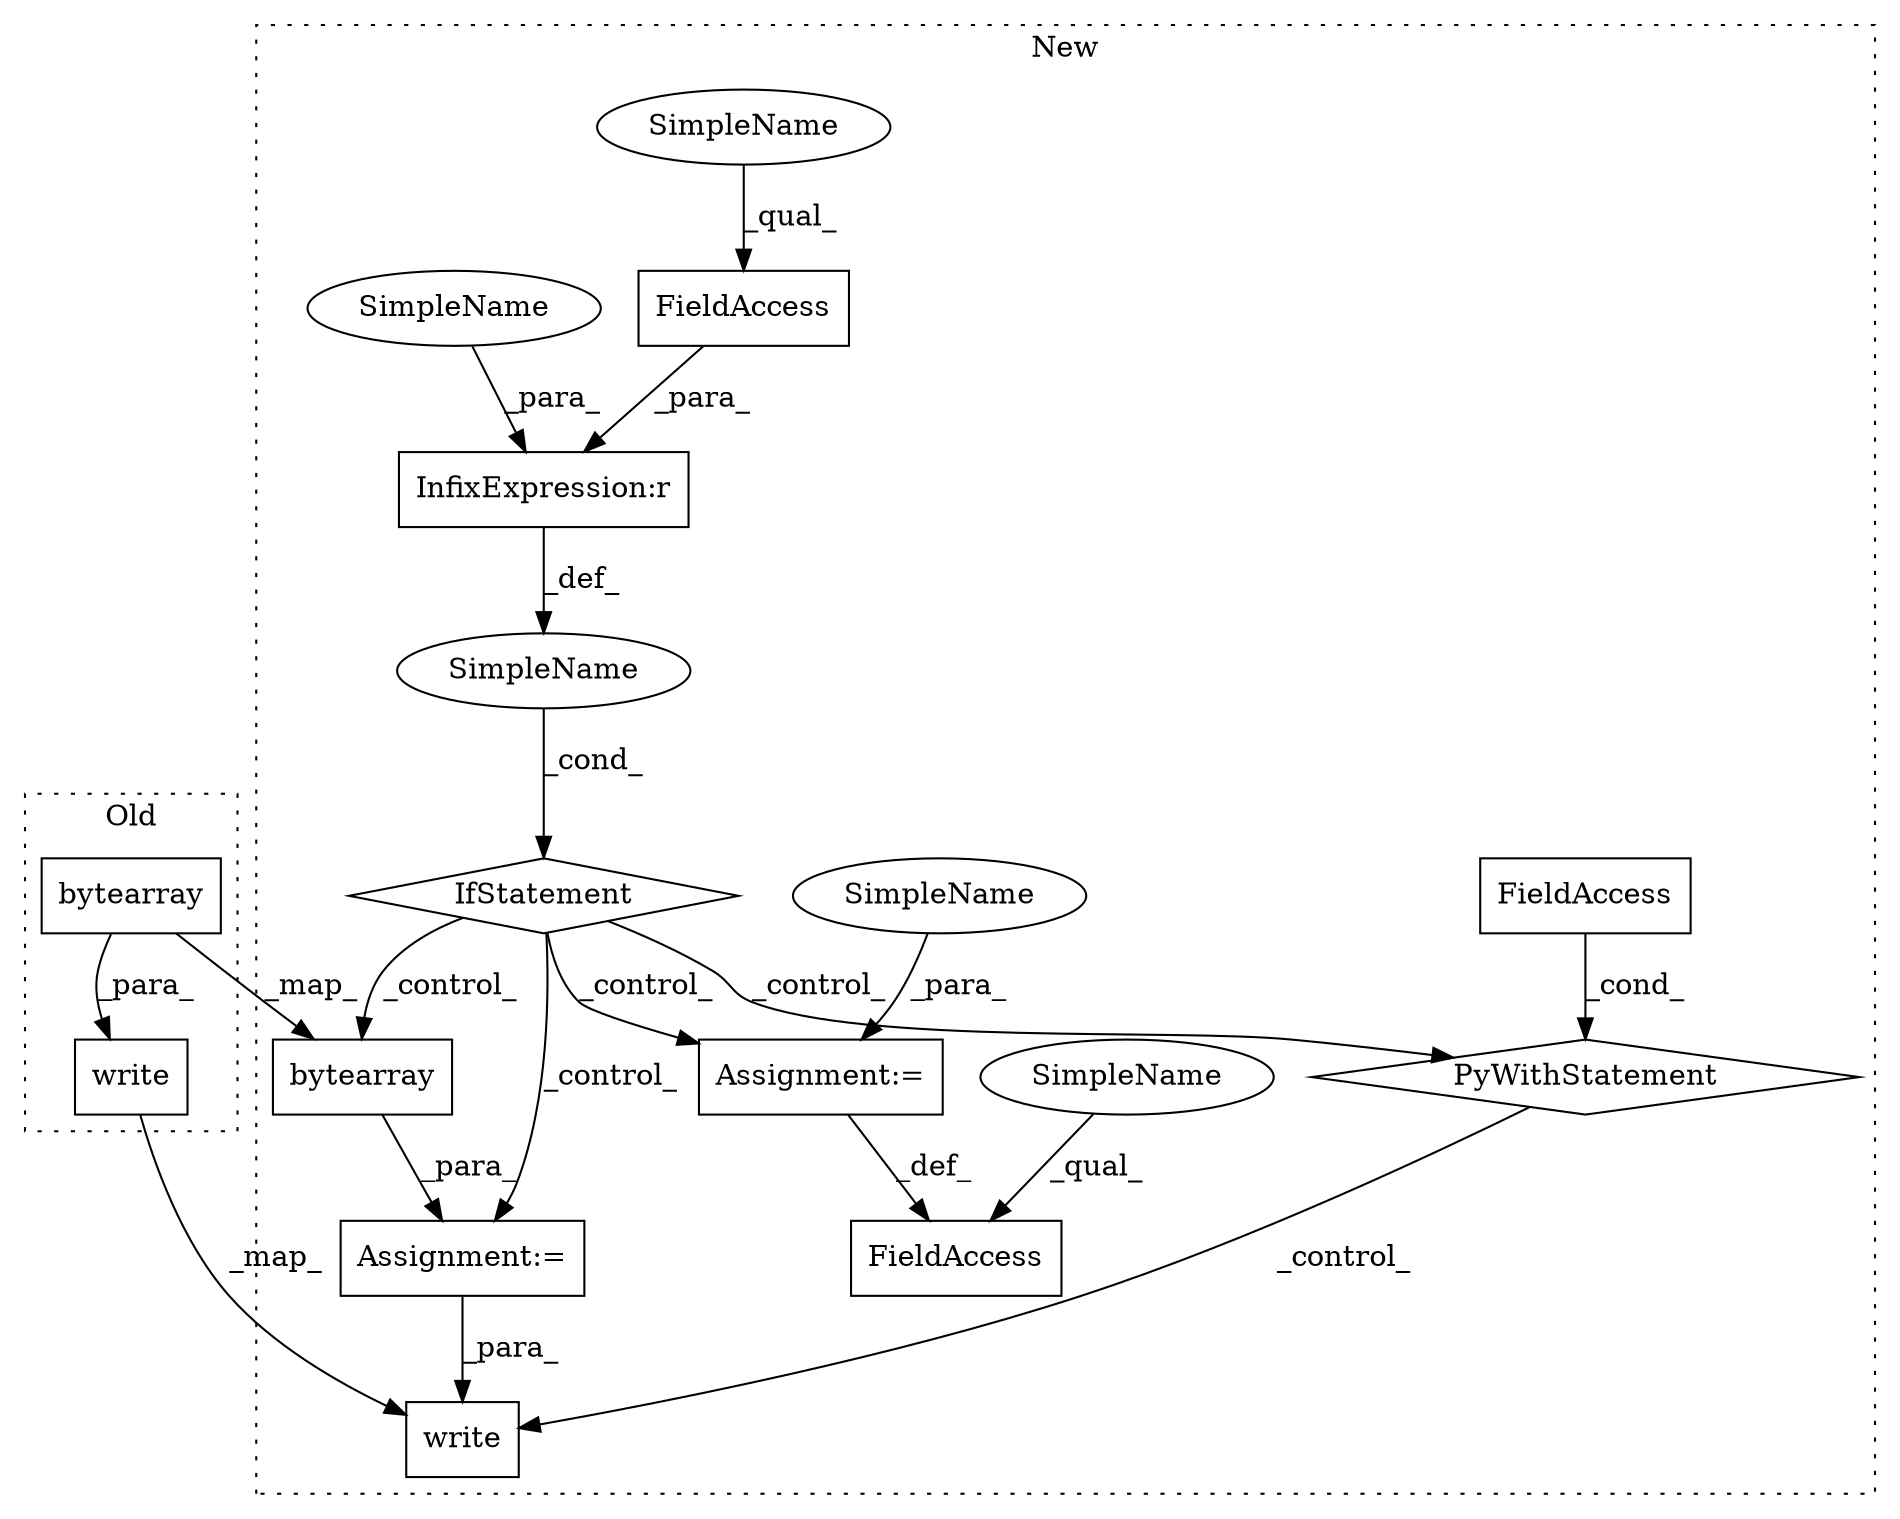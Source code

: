 digraph G {
subgraph cluster0 {
1 [label="bytearray" a="32" s="2427,2458" l="10,1" shape="box"];
13 [label="write" a="32" s="2421,2459" l="6,1" shape="box"];
label = "Old";
style="dotted";
}
subgraph cluster1 {
2 [label="bytearray" a="32" s="2605,2636" l="10,1" shape="box"];
3 [label="SimpleName" a="42" s="" l="" shape="ellipse"];
4 [label="PyWithStatement" a="104" s="2645,2684" l="10,2" shape="diamond"];
5 [label="InfixExpression:r" a="27" s="2568" l="4" shape="box"];
6 [label="FieldAccess" a="22" s="2655" l="29" shape="box"];
7 [label="FieldAccess" a="22" s="2558" l="10" shape="box"];
8 [label="FieldAccess" a="22" s="2583" l="10" shape="box"];
9 [label="IfStatement" a="25" s="2554,2573" l="4,2" shape="diamond"];
10 [label="Assignment:=" a="7" s="2593" l="1" shape="box"];
11 [label="Assignment:=" a="7" s="2604" l="1" shape="box"];
12 [label="write" a="32" s="2728,2735" l="6,1" shape="box"];
14 [label="SimpleName" a="42" s="2583" l="4" shape="ellipse"];
15 [label="SimpleName" a="42" s="2558" l="4" shape="ellipse"];
16 [label="SimpleName" a="42" s="2572" l="1" shape="ellipse"];
17 [label="SimpleName" a="42" s="2594" l="1" shape="ellipse"];
label = "New";
style="dotted";
}
1 -> 13 [label="_para_"];
1 -> 2 [label="_map_"];
2 -> 11 [label="_para_"];
3 -> 9 [label="_cond_"];
4 -> 12 [label="_control_"];
5 -> 3 [label="_def_"];
6 -> 4 [label="_cond_"];
7 -> 5 [label="_para_"];
9 -> 11 [label="_control_"];
9 -> 4 [label="_control_"];
9 -> 2 [label="_control_"];
9 -> 10 [label="_control_"];
10 -> 8 [label="_def_"];
11 -> 12 [label="_para_"];
13 -> 12 [label="_map_"];
14 -> 8 [label="_qual_"];
15 -> 7 [label="_qual_"];
16 -> 5 [label="_para_"];
17 -> 10 [label="_para_"];
}